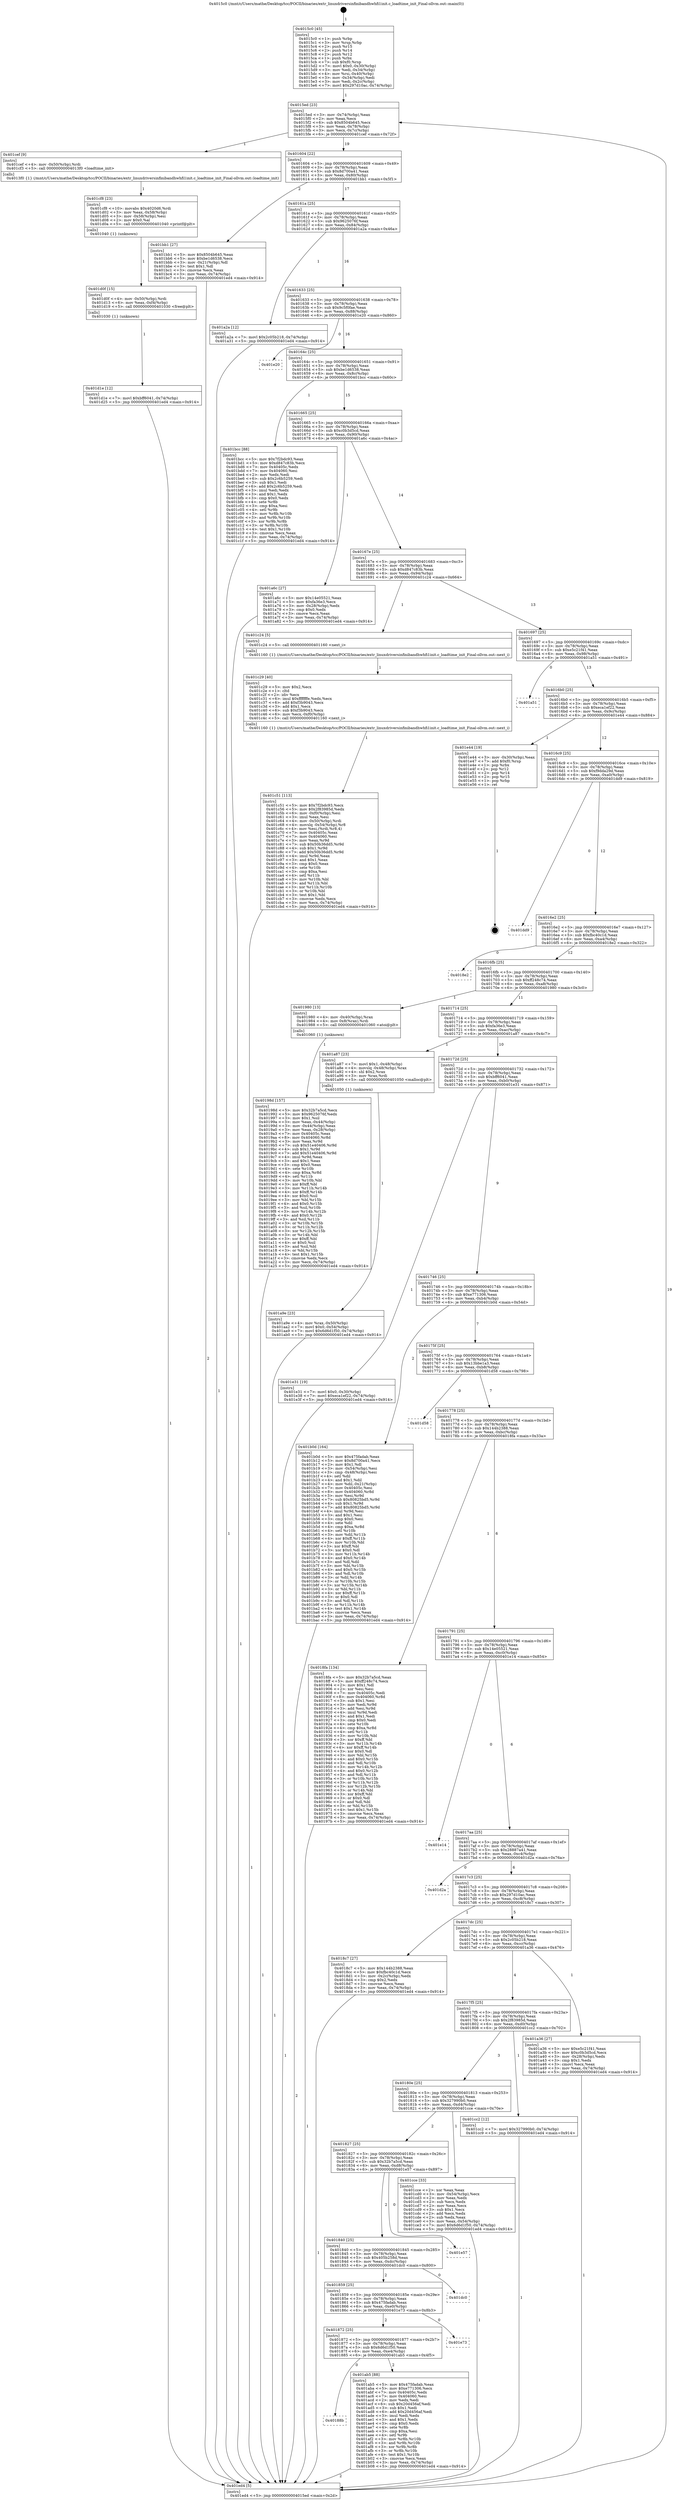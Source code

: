 digraph "0x4015c0" {
  label = "0x4015c0 (/mnt/c/Users/mathe/Desktop/tcc/POCII/binaries/extr_linuxdriversinfinibandhwhfi1init.c_loadtime_init_Final-ollvm.out::main(0))"
  labelloc = "t"
  node[shape=record]

  Entry [label="",width=0.3,height=0.3,shape=circle,fillcolor=black,style=filled]
  "0x4015ed" [label="{
     0x4015ed [23]\l
     | [instrs]\l
     &nbsp;&nbsp;0x4015ed \<+3\>: mov -0x74(%rbp),%eax\l
     &nbsp;&nbsp;0x4015f0 \<+2\>: mov %eax,%ecx\l
     &nbsp;&nbsp;0x4015f2 \<+6\>: sub $0x8504b645,%ecx\l
     &nbsp;&nbsp;0x4015f8 \<+3\>: mov %eax,-0x78(%rbp)\l
     &nbsp;&nbsp;0x4015fb \<+3\>: mov %ecx,-0x7c(%rbp)\l
     &nbsp;&nbsp;0x4015fe \<+6\>: je 0000000000401cef \<main+0x72f\>\l
  }"]
  "0x401cef" [label="{
     0x401cef [9]\l
     | [instrs]\l
     &nbsp;&nbsp;0x401cef \<+4\>: mov -0x50(%rbp),%rdi\l
     &nbsp;&nbsp;0x401cf3 \<+5\>: call 00000000004013f0 \<loadtime_init\>\l
     | [calls]\l
     &nbsp;&nbsp;0x4013f0 \{1\} (/mnt/c/Users/mathe/Desktop/tcc/POCII/binaries/extr_linuxdriversinfinibandhwhfi1init.c_loadtime_init_Final-ollvm.out::loadtime_init)\l
  }"]
  "0x401604" [label="{
     0x401604 [22]\l
     | [instrs]\l
     &nbsp;&nbsp;0x401604 \<+5\>: jmp 0000000000401609 \<main+0x49\>\l
     &nbsp;&nbsp;0x401609 \<+3\>: mov -0x78(%rbp),%eax\l
     &nbsp;&nbsp;0x40160c \<+5\>: sub $0x8d700a41,%eax\l
     &nbsp;&nbsp;0x401611 \<+3\>: mov %eax,-0x80(%rbp)\l
     &nbsp;&nbsp;0x401614 \<+6\>: je 0000000000401bb1 \<main+0x5f1\>\l
  }"]
  Exit [label="",width=0.3,height=0.3,shape=circle,fillcolor=black,style=filled,peripheries=2]
  "0x401bb1" [label="{
     0x401bb1 [27]\l
     | [instrs]\l
     &nbsp;&nbsp;0x401bb1 \<+5\>: mov $0x8504b645,%eax\l
     &nbsp;&nbsp;0x401bb6 \<+5\>: mov $0xbe1d6538,%ecx\l
     &nbsp;&nbsp;0x401bbb \<+3\>: mov -0x21(%rbp),%dl\l
     &nbsp;&nbsp;0x401bbe \<+3\>: test $0x1,%dl\l
     &nbsp;&nbsp;0x401bc1 \<+3\>: cmovne %ecx,%eax\l
     &nbsp;&nbsp;0x401bc4 \<+3\>: mov %eax,-0x74(%rbp)\l
     &nbsp;&nbsp;0x401bc7 \<+5\>: jmp 0000000000401ed4 \<main+0x914\>\l
  }"]
  "0x40161a" [label="{
     0x40161a [25]\l
     | [instrs]\l
     &nbsp;&nbsp;0x40161a \<+5\>: jmp 000000000040161f \<main+0x5f\>\l
     &nbsp;&nbsp;0x40161f \<+3\>: mov -0x78(%rbp),%eax\l
     &nbsp;&nbsp;0x401622 \<+5\>: sub $0x9625076f,%eax\l
     &nbsp;&nbsp;0x401627 \<+6\>: mov %eax,-0x84(%rbp)\l
     &nbsp;&nbsp;0x40162d \<+6\>: je 0000000000401a2a \<main+0x46a\>\l
  }"]
  "0x401d1e" [label="{
     0x401d1e [12]\l
     | [instrs]\l
     &nbsp;&nbsp;0x401d1e \<+7\>: movl $0xbff6041,-0x74(%rbp)\l
     &nbsp;&nbsp;0x401d25 \<+5\>: jmp 0000000000401ed4 \<main+0x914\>\l
  }"]
  "0x401a2a" [label="{
     0x401a2a [12]\l
     | [instrs]\l
     &nbsp;&nbsp;0x401a2a \<+7\>: movl $0x2c05b218,-0x74(%rbp)\l
     &nbsp;&nbsp;0x401a31 \<+5\>: jmp 0000000000401ed4 \<main+0x914\>\l
  }"]
  "0x401633" [label="{
     0x401633 [25]\l
     | [instrs]\l
     &nbsp;&nbsp;0x401633 \<+5\>: jmp 0000000000401638 \<main+0x78\>\l
     &nbsp;&nbsp;0x401638 \<+3\>: mov -0x78(%rbp),%eax\l
     &nbsp;&nbsp;0x40163b \<+5\>: sub $0x9c5f0fae,%eax\l
     &nbsp;&nbsp;0x401640 \<+6\>: mov %eax,-0x88(%rbp)\l
     &nbsp;&nbsp;0x401646 \<+6\>: je 0000000000401e20 \<main+0x860\>\l
  }"]
  "0x401d0f" [label="{
     0x401d0f [15]\l
     | [instrs]\l
     &nbsp;&nbsp;0x401d0f \<+4\>: mov -0x50(%rbp),%rdi\l
     &nbsp;&nbsp;0x401d13 \<+6\>: mov %eax,-0xf4(%rbp)\l
     &nbsp;&nbsp;0x401d19 \<+5\>: call 0000000000401030 \<free@plt\>\l
     | [calls]\l
     &nbsp;&nbsp;0x401030 \{1\} (unknown)\l
  }"]
  "0x401e20" [label="{
     0x401e20\l
  }", style=dashed]
  "0x40164c" [label="{
     0x40164c [25]\l
     | [instrs]\l
     &nbsp;&nbsp;0x40164c \<+5\>: jmp 0000000000401651 \<main+0x91\>\l
     &nbsp;&nbsp;0x401651 \<+3\>: mov -0x78(%rbp),%eax\l
     &nbsp;&nbsp;0x401654 \<+5\>: sub $0xbe1d6538,%eax\l
     &nbsp;&nbsp;0x401659 \<+6\>: mov %eax,-0x8c(%rbp)\l
     &nbsp;&nbsp;0x40165f \<+6\>: je 0000000000401bcc \<main+0x60c\>\l
  }"]
  "0x401cf8" [label="{
     0x401cf8 [23]\l
     | [instrs]\l
     &nbsp;&nbsp;0x401cf8 \<+10\>: movabs $0x4020d6,%rdi\l
     &nbsp;&nbsp;0x401d02 \<+3\>: mov %eax,-0x58(%rbp)\l
     &nbsp;&nbsp;0x401d05 \<+3\>: mov -0x58(%rbp),%esi\l
     &nbsp;&nbsp;0x401d08 \<+2\>: mov $0x0,%al\l
     &nbsp;&nbsp;0x401d0a \<+5\>: call 0000000000401040 \<printf@plt\>\l
     | [calls]\l
     &nbsp;&nbsp;0x401040 \{1\} (unknown)\l
  }"]
  "0x401bcc" [label="{
     0x401bcc [88]\l
     | [instrs]\l
     &nbsp;&nbsp;0x401bcc \<+5\>: mov $0x7f2bdc93,%eax\l
     &nbsp;&nbsp;0x401bd1 \<+5\>: mov $0xd847c83b,%ecx\l
     &nbsp;&nbsp;0x401bd6 \<+7\>: mov 0x40405c,%edx\l
     &nbsp;&nbsp;0x401bdd \<+7\>: mov 0x404060,%esi\l
     &nbsp;&nbsp;0x401be4 \<+2\>: mov %edx,%edi\l
     &nbsp;&nbsp;0x401be6 \<+6\>: sub $0x2c6b5259,%edi\l
     &nbsp;&nbsp;0x401bec \<+3\>: sub $0x1,%edi\l
     &nbsp;&nbsp;0x401bef \<+6\>: add $0x2c6b5259,%edi\l
     &nbsp;&nbsp;0x401bf5 \<+3\>: imul %edi,%edx\l
     &nbsp;&nbsp;0x401bf8 \<+3\>: and $0x1,%edx\l
     &nbsp;&nbsp;0x401bfb \<+3\>: cmp $0x0,%edx\l
     &nbsp;&nbsp;0x401bfe \<+4\>: sete %r8b\l
     &nbsp;&nbsp;0x401c02 \<+3\>: cmp $0xa,%esi\l
     &nbsp;&nbsp;0x401c05 \<+4\>: setl %r9b\l
     &nbsp;&nbsp;0x401c09 \<+3\>: mov %r8b,%r10b\l
     &nbsp;&nbsp;0x401c0c \<+3\>: and %r9b,%r10b\l
     &nbsp;&nbsp;0x401c0f \<+3\>: xor %r9b,%r8b\l
     &nbsp;&nbsp;0x401c12 \<+3\>: or %r8b,%r10b\l
     &nbsp;&nbsp;0x401c15 \<+4\>: test $0x1,%r10b\l
     &nbsp;&nbsp;0x401c19 \<+3\>: cmovne %ecx,%eax\l
     &nbsp;&nbsp;0x401c1c \<+3\>: mov %eax,-0x74(%rbp)\l
     &nbsp;&nbsp;0x401c1f \<+5\>: jmp 0000000000401ed4 \<main+0x914\>\l
  }"]
  "0x401665" [label="{
     0x401665 [25]\l
     | [instrs]\l
     &nbsp;&nbsp;0x401665 \<+5\>: jmp 000000000040166a \<main+0xaa\>\l
     &nbsp;&nbsp;0x40166a \<+3\>: mov -0x78(%rbp),%eax\l
     &nbsp;&nbsp;0x40166d \<+5\>: sub $0xc0b3d5cd,%eax\l
     &nbsp;&nbsp;0x401672 \<+6\>: mov %eax,-0x90(%rbp)\l
     &nbsp;&nbsp;0x401678 \<+6\>: je 0000000000401a6c \<main+0x4ac\>\l
  }"]
  "0x401c51" [label="{
     0x401c51 [113]\l
     | [instrs]\l
     &nbsp;&nbsp;0x401c51 \<+5\>: mov $0x7f2bdc93,%ecx\l
     &nbsp;&nbsp;0x401c56 \<+5\>: mov $0x2f83985d,%edx\l
     &nbsp;&nbsp;0x401c5b \<+6\>: mov -0xf0(%rbp),%esi\l
     &nbsp;&nbsp;0x401c61 \<+3\>: imul %eax,%esi\l
     &nbsp;&nbsp;0x401c64 \<+4\>: mov -0x50(%rbp),%rdi\l
     &nbsp;&nbsp;0x401c68 \<+4\>: movslq -0x54(%rbp),%r8\l
     &nbsp;&nbsp;0x401c6c \<+4\>: mov %esi,(%rdi,%r8,4)\l
     &nbsp;&nbsp;0x401c70 \<+7\>: mov 0x40405c,%eax\l
     &nbsp;&nbsp;0x401c77 \<+7\>: mov 0x404060,%esi\l
     &nbsp;&nbsp;0x401c7e \<+3\>: mov %eax,%r9d\l
     &nbsp;&nbsp;0x401c81 \<+7\>: sub $0x50b36dd5,%r9d\l
     &nbsp;&nbsp;0x401c88 \<+4\>: sub $0x1,%r9d\l
     &nbsp;&nbsp;0x401c8c \<+7\>: add $0x50b36dd5,%r9d\l
     &nbsp;&nbsp;0x401c93 \<+4\>: imul %r9d,%eax\l
     &nbsp;&nbsp;0x401c97 \<+3\>: and $0x1,%eax\l
     &nbsp;&nbsp;0x401c9a \<+3\>: cmp $0x0,%eax\l
     &nbsp;&nbsp;0x401c9d \<+4\>: sete %r10b\l
     &nbsp;&nbsp;0x401ca1 \<+3\>: cmp $0xa,%esi\l
     &nbsp;&nbsp;0x401ca4 \<+4\>: setl %r11b\l
     &nbsp;&nbsp;0x401ca8 \<+3\>: mov %r10b,%bl\l
     &nbsp;&nbsp;0x401cab \<+3\>: and %r11b,%bl\l
     &nbsp;&nbsp;0x401cae \<+3\>: xor %r11b,%r10b\l
     &nbsp;&nbsp;0x401cb1 \<+3\>: or %r10b,%bl\l
     &nbsp;&nbsp;0x401cb4 \<+3\>: test $0x1,%bl\l
     &nbsp;&nbsp;0x401cb7 \<+3\>: cmovne %edx,%ecx\l
     &nbsp;&nbsp;0x401cba \<+3\>: mov %ecx,-0x74(%rbp)\l
     &nbsp;&nbsp;0x401cbd \<+5\>: jmp 0000000000401ed4 \<main+0x914\>\l
  }"]
  "0x401a6c" [label="{
     0x401a6c [27]\l
     | [instrs]\l
     &nbsp;&nbsp;0x401a6c \<+5\>: mov $0x14e05521,%eax\l
     &nbsp;&nbsp;0x401a71 \<+5\>: mov $0xfa36e3,%ecx\l
     &nbsp;&nbsp;0x401a76 \<+3\>: mov -0x28(%rbp),%edx\l
     &nbsp;&nbsp;0x401a79 \<+3\>: cmp $0x0,%edx\l
     &nbsp;&nbsp;0x401a7c \<+3\>: cmove %ecx,%eax\l
     &nbsp;&nbsp;0x401a7f \<+3\>: mov %eax,-0x74(%rbp)\l
     &nbsp;&nbsp;0x401a82 \<+5\>: jmp 0000000000401ed4 \<main+0x914\>\l
  }"]
  "0x40167e" [label="{
     0x40167e [25]\l
     | [instrs]\l
     &nbsp;&nbsp;0x40167e \<+5\>: jmp 0000000000401683 \<main+0xc3\>\l
     &nbsp;&nbsp;0x401683 \<+3\>: mov -0x78(%rbp),%eax\l
     &nbsp;&nbsp;0x401686 \<+5\>: sub $0xd847c83b,%eax\l
     &nbsp;&nbsp;0x40168b \<+6\>: mov %eax,-0x94(%rbp)\l
     &nbsp;&nbsp;0x401691 \<+6\>: je 0000000000401c24 \<main+0x664\>\l
  }"]
  "0x401c29" [label="{
     0x401c29 [40]\l
     | [instrs]\l
     &nbsp;&nbsp;0x401c29 \<+5\>: mov $0x2,%ecx\l
     &nbsp;&nbsp;0x401c2e \<+1\>: cltd\l
     &nbsp;&nbsp;0x401c2f \<+2\>: idiv %ecx\l
     &nbsp;&nbsp;0x401c31 \<+6\>: imul $0xfffffffe,%edx,%ecx\l
     &nbsp;&nbsp;0x401c37 \<+6\>: add $0xf3b9043,%ecx\l
     &nbsp;&nbsp;0x401c3d \<+3\>: add $0x1,%ecx\l
     &nbsp;&nbsp;0x401c40 \<+6\>: sub $0xf3b9043,%ecx\l
     &nbsp;&nbsp;0x401c46 \<+6\>: mov %ecx,-0xf0(%rbp)\l
     &nbsp;&nbsp;0x401c4c \<+5\>: call 0000000000401160 \<next_i\>\l
     | [calls]\l
     &nbsp;&nbsp;0x401160 \{1\} (/mnt/c/Users/mathe/Desktop/tcc/POCII/binaries/extr_linuxdriversinfinibandhwhfi1init.c_loadtime_init_Final-ollvm.out::next_i)\l
  }"]
  "0x401c24" [label="{
     0x401c24 [5]\l
     | [instrs]\l
     &nbsp;&nbsp;0x401c24 \<+5\>: call 0000000000401160 \<next_i\>\l
     | [calls]\l
     &nbsp;&nbsp;0x401160 \{1\} (/mnt/c/Users/mathe/Desktop/tcc/POCII/binaries/extr_linuxdriversinfinibandhwhfi1init.c_loadtime_init_Final-ollvm.out::next_i)\l
  }"]
  "0x401697" [label="{
     0x401697 [25]\l
     | [instrs]\l
     &nbsp;&nbsp;0x401697 \<+5\>: jmp 000000000040169c \<main+0xdc\>\l
     &nbsp;&nbsp;0x40169c \<+3\>: mov -0x78(%rbp),%eax\l
     &nbsp;&nbsp;0x40169f \<+5\>: sub $0xe5c21f41,%eax\l
     &nbsp;&nbsp;0x4016a4 \<+6\>: mov %eax,-0x98(%rbp)\l
     &nbsp;&nbsp;0x4016aa \<+6\>: je 0000000000401a51 \<main+0x491\>\l
  }"]
  "0x40188b" [label="{
     0x40188b\l
  }", style=dashed]
  "0x401a51" [label="{
     0x401a51\l
  }", style=dashed]
  "0x4016b0" [label="{
     0x4016b0 [25]\l
     | [instrs]\l
     &nbsp;&nbsp;0x4016b0 \<+5\>: jmp 00000000004016b5 \<main+0xf5\>\l
     &nbsp;&nbsp;0x4016b5 \<+3\>: mov -0x78(%rbp),%eax\l
     &nbsp;&nbsp;0x4016b8 \<+5\>: sub $0xeca1ef22,%eax\l
     &nbsp;&nbsp;0x4016bd \<+6\>: mov %eax,-0x9c(%rbp)\l
     &nbsp;&nbsp;0x4016c3 \<+6\>: je 0000000000401e44 \<main+0x884\>\l
  }"]
  "0x401ab5" [label="{
     0x401ab5 [88]\l
     | [instrs]\l
     &nbsp;&nbsp;0x401ab5 \<+5\>: mov $0x475fadab,%eax\l
     &nbsp;&nbsp;0x401aba \<+5\>: mov $0xe771306,%ecx\l
     &nbsp;&nbsp;0x401abf \<+7\>: mov 0x40405c,%edx\l
     &nbsp;&nbsp;0x401ac6 \<+7\>: mov 0x404060,%esi\l
     &nbsp;&nbsp;0x401acd \<+2\>: mov %edx,%edi\l
     &nbsp;&nbsp;0x401acf \<+6\>: sub $0x20d456af,%edi\l
     &nbsp;&nbsp;0x401ad5 \<+3\>: sub $0x1,%edi\l
     &nbsp;&nbsp;0x401ad8 \<+6\>: add $0x20d456af,%edi\l
     &nbsp;&nbsp;0x401ade \<+3\>: imul %edi,%edx\l
     &nbsp;&nbsp;0x401ae1 \<+3\>: and $0x1,%edx\l
     &nbsp;&nbsp;0x401ae4 \<+3\>: cmp $0x0,%edx\l
     &nbsp;&nbsp;0x401ae7 \<+4\>: sete %r8b\l
     &nbsp;&nbsp;0x401aeb \<+3\>: cmp $0xa,%esi\l
     &nbsp;&nbsp;0x401aee \<+4\>: setl %r9b\l
     &nbsp;&nbsp;0x401af2 \<+3\>: mov %r8b,%r10b\l
     &nbsp;&nbsp;0x401af5 \<+3\>: and %r9b,%r10b\l
     &nbsp;&nbsp;0x401af8 \<+3\>: xor %r9b,%r8b\l
     &nbsp;&nbsp;0x401afb \<+3\>: or %r8b,%r10b\l
     &nbsp;&nbsp;0x401afe \<+4\>: test $0x1,%r10b\l
     &nbsp;&nbsp;0x401b02 \<+3\>: cmovne %ecx,%eax\l
     &nbsp;&nbsp;0x401b05 \<+3\>: mov %eax,-0x74(%rbp)\l
     &nbsp;&nbsp;0x401b08 \<+5\>: jmp 0000000000401ed4 \<main+0x914\>\l
  }"]
  "0x401e44" [label="{
     0x401e44 [19]\l
     | [instrs]\l
     &nbsp;&nbsp;0x401e44 \<+3\>: mov -0x30(%rbp),%eax\l
     &nbsp;&nbsp;0x401e47 \<+7\>: add $0xf0,%rsp\l
     &nbsp;&nbsp;0x401e4e \<+1\>: pop %rbx\l
     &nbsp;&nbsp;0x401e4f \<+2\>: pop %r12\l
     &nbsp;&nbsp;0x401e51 \<+2\>: pop %r14\l
     &nbsp;&nbsp;0x401e53 \<+2\>: pop %r15\l
     &nbsp;&nbsp;0x401e55 \<+1\>: pop %rbp\l
     &nbsp;&nbsp;0x401e56 \<+1\>: ret\l
  }"]
  "0x4016c9" [label="{
     0x4016c9 [25]\l
     | [instrs]\l
     &nbsp;&nbsp;0x4016c9 \<+5\>: jmp 00000000004016ce \<main+0x10e\>\l
     &nbsp;&nbsp;0x4016ce \<+3\>: mov -0x78(%rbp),%eax\l
     &nbsp;&nbsp;0x4016d1 \<+5\>: sub $0xf9dda29d,%eax\l
     &nbsp;&nbsp;0x4016d6 \<+6\>: mov %eax,-0xa0(%rbp)\l
     &nbsp;&nbsp;0x4016dc \<+6\>: je 0000000000401dd9 \<main+0x819\>\l
  }"]
  "0x401872" [label="{
     0x401872 [25]\l
     | [instrs]\l
     &nbsp;&nbsp;0x401872 \<+5\>: jmp 0000000000401877 \<main+0x2b7\>\l
     &nbsp;&nbsp;0x401877 \<+3\>: mov -0x78(%rbp),%eax\l
     &nbsp;&nbsp;0x40187a \<+5\>: sub $0x6d6d1f50,%eax\l
     &nbsp;&nbsp;0x40187f \<+6\>: mov %eax,-0xe4(%rbp)\l
     &nbsp;&nbsp;0x401885 \<+6\>: je 0000000000401ab5 \<main+0x4f5\>\l
  }"]
  "0x401dd9" [label="{
     0x401dd9\l
  }", style=dashed]
  "0x4016e2" [label="{
     0x4016e2 [25]\l
     | [instrs]\l
     &nbsp;&nbsp;0x4016e2 \<+5\>: jmp 00000000004016e7 \<main+0x127\>\l
     &nbsp;&nbsp;0x4016e7 \<+3\>: mov -0x78(%rbp),%eax\l
     &nbsp;&nbsp;0x4016ea \<+5\>: sub $0xfbc40c1d,%eax\l
     &nbsp;&nbsp;0x4016ef \<+6\>: mov %eax,-0xa4(%rbp)\l
     &nbsp;&nbsp;0x4016f5 \<+6\>: je 00000000004018e2 \<main+0x322\>\l
  }"]
  "0x401e73" [label="{
     0x401e73\l
  }", style=dashed]
  "0x4018e2" [label="{
     0x4018e2\l
  }", style=dashed]
  "0x4016fb" [label="{
     0x4016fb [25]\l
     | [instrs]\l
     &nbsp;&nbsp;0x4016fb \<+5\>: jmp 0000000000401700 \<main+0x140\>\l
     &nbsp;&nbsp;0x401700 \<+3\>: mov -0x78(%rbp),%eax\l
     &nbsp;&nbsp;0x401703 \<+5\>: sub $0xff248c74,%eax\l
     &nbsp;&nbsp;0x401708 \<+6\>: mov %eax,-0xa8(%rbp)\l
     &nbsp;&nbsp;0x40170e \<+6\>: je 0000000000401980 \<main+0x3c0\>\l
  }"]
  "0x401859" [label="{
     0x401859 [25]\l
     | [instrs]\l
     &nbsp;&nbsp;0x401859 \<+5\>: jmp 000000000040185e \<main+0x29e\>\l
     &nbsp;&nbsp;0x40185e \<+3\>: mov -0x78(%rbp),%eax\l
     &nbsp;&nbsp;0x401861 \<+5\>: sub $0x475fadab,%eax\l
     &nbsp;&nbsp;0x401866 \<+6\>: mov %eax,-0xe0(%rbp)\l
     &nbsp;&nbsp;0x40186c \<+6\>: je 0000000000401e73 \<main+0x8b3\>\l
  }"]
  "0x401980" [label="{
     0x401980 [13]\l
     | [instrs]\l
     &nbsp;&nbsp;0x401980 \<+4\>: mov -0x40(%rbp),%rax\l
     &nbsp;&nbsp;0x401984 \<+4\>: mov 0x8(%rax),%rdi\l
     &nbsp;&nbsp;0x401988 \<+5\>: call 0000000000401060 \<atoi@plt\>\l
     | [calls]\l
     &nbsp;&nbsp;0x401060 \{1\} (unknown)\l
  }"]
  "0x401714" [label="{
     0x401714 [25]\l
     | [instrs]\l
     &nbsp;&nbsp;0x401714 \<+5\>: jmp 0000000000401719 \<main+0x159\>\l
     &nbsp;&nbsp;0x401719 \<+3\>: mov -0x78(%rbp),%eax\l
     &nbsp;&nbsp;0x40171c \<+5\>: sub $0xfa36e3,%eax\l
     &nbsp;&nbsp;0x401721 \<+6\>: mov %eax,-0xac(%rbp)\l
     &nbsp;&nbsp;0x401727 \<+6\>: je 0000000000401a87 \<main+0x4c7\>\l
  }"]
  "0x401dc0" [label="{
     0x401dc0\l
  }", style=dashed]
  "0x401a87" [label="{
     0x401a87 [23]\l
     | [instrs]\l
     &nbsp;&nbsp;0x401a87 \<+7\>: movl $0x1,-0x48(%rbp)\l
     &nbsp;&nbsp;0x401a8e \<+4\>: movslq -0x48(%rbp),%rax\l
     &nbsp;&nbsp;0x401a92 \<+4\>: shl $0x2,%rax\l
     &nbsp;&nbsp;0x401a96 \<+3\>: mov %rax,%rdi\l
     &nbsp;&nbsp;0x401a99 \<+5\>: call 0000000000401050 \<malloc@plt\>\l
     | [calls]\l
     &nbsp;&nbsp;0x401050 \{1\} (unknown)\l
  }"]
  "0x40172d" [label="{
     0x40172d [25]\l
     | [instrs]\l
     &nbsp;&nbsp;0x40172d \<+5\>: jmp 0000000000401732 \<main+0x172\>\l
     &nbsp;&nbsp;0x401732 \<+3\>: mov -0x78(%rbp),%eax\l
     &nbsp;&nbsp;0x401735 \<+5\>: sub $0xbff6041,%eax\l
     &nbsp;&nbsp;0x40173a \<+6\>: mov %eax,-0xb0(%rbp)\l
     &nbsp;&nbsp;0x401740 \<+6\>: je 0000000000401e31 \<main+0x871\>\l
  }"]
  "0x401840" [label="{
     0x401840 [25]\l
     | [instrs]\l
     &nbsp;&nbsp;0x401840 \<+5\>: jmp 0000000000401845 \<main+0x285\>\l
     &nbsp;&nbsp;0x401845 \<+3\>: mov -0x78(%rbp),%eax\l
     &nbsp;&nbsp;0x401848 \<+5\>: sub $0x405b258d,%eax\l
     &nbsp;&nbsp;0x40184d \<+6\>: mov %eax,-0xdc(%rbp)\l
     &nbsp;&nbsp;0x401853 \<+6\>: je 0000000000401dc0 \<main+0x800\>\l
  }"]
  "0x401e31" [label="{
     0x401e31 [19]\l
     | [instrs]\l
     &nbsp;&nbsp;0x401e31 \<+7\>: movl $0x0,-0x30(%rbp)\l
     &nbsp;&nbsp;0x401e38 \<+7\>: movl $0xeca1ef22,-0x74(%rbp)\l
     &nbsp;&nbsp;0x401e3f \<+5\>: jmp 0000000000401ed4 \<main+0x914\>\l
  }"]
  "0x401746" [label="{
     0x401746 [25]\l
     | [instrs]\l
     &nbsp;&nbsp;0x401746 \<+5\>: jmp 000000000040174b \<main+0x18b\>\l
     &nbsp;&nbsp;0x40174b \<+3\>: mov -0x78(%rbp),%eax\l
     &nbsp;&nbsp;0x40174e \<+5\>: sub $0xe771306,%eax\l
     &nbsp;&nbsp;0x401753 \<+6\>: mov %eax,-0xb4(%rbp)\l
     &nbsp;&nbsp;0x401759 \<+6\>: je 0000000000401b0d \<main+0x54d\>\l
  }"]
  "0x401e57" [label="{
     0x401e57\l
  }", style=dashed]
  "0x401b0d" [label="{
     0x401b0d [164]\l
     | [instrs]\l
     &nbsp;&nbsp;0x401b0d \<+5\>: mov $0x475fadab,%eax\l
     &nbsp;&nbsp;0x401b12 \<+5\>: mov $0x8d700a41,%ecx\l
     &nbsp;&nbsp;0x401b17 \<+2\>: mov $0x1,%dl\l
     &nbsp;&nbsp;0x401b19 \<+3\>: mov -0x54(%rbp),%esi\l
     &nbsp;&nbsp;0x401b1c \<+3\>: cmp -0x48(%rbp),%esi\l
     &nbsp;&nbsp;0x401b1f \<+4\>: setl %dil\l
     &nbsp;&nbsp;0x401b23 \<+4\>: and $0x1,%dil\l
     &nbsp;&nbsp;0x401b27 \<+4\>: mov %dil,-0x21(%rbp)\l
     &nbsp;&nbsp;0x401b2b \<+7\>: mov 0x40405c,%esi\l
     &nbsp;&nbsp;0x401b32 \<+8\>: mov 0x404060,%r8d\l
     &nbsp;&nbsp;0x401b3a \<+3\>: mov %esi,%r9d\l
     &nbsp;&nbsp;0x401b3d \<+7\>: sub $0x80825bd5,%r9d\l
     &nbsp;&nbsp;0x401b44 \<+4\>: sub $0x1,%r9d\l
     &nbsp;&nbsp;0x401b48 \<+7\>: add $0x80825bd5,%r9d\l
     &nbsp;&nbsp;0x401b4f \<+4\>: imul %r9d,%esi\l
     &nbsp;&nbsp;0x401b53 \<+3\>: and $0x1,%esi\l
     &nbsp;&nbsp;0x401b56 \<+3\>: cmp $0x0,%esi\l
     &nbsp;&nbsp;0x401b59 \<+4\>: sete %dil\l
     &nbsp;&nbsp;0x401b5d \<+4\>: cmp $0xa,%r8d\l
     &nbsp;&nbsp;0x401b61 \<+4\>: setl %r10b\l
     &nbsp;&nbsp;0x401b65 \<+3\>: mov %dil,%r11b\l
     &nbsp;&nbsp;0x401b68 \<+4\>: xor $0xff,%r11b\l
     &nbsp;&nbsp;0x401b6c \<+3\>: mov %r10b,%bl\l
     &nbsp;&nbsp;0x401b6f \<+3\>: xor $0xff,%bl\l
     &nbsp;&nbsp;0x401b72 \<+3\>: xor $0x0,%dl\l
     &nbsp;&nbsp;0x401b75 \<+3\>: mov %r11b,%r14b\l
     &nbsp;&nbsp;0x401b78 \<+4\>: and $0x0,%r14b\l
     &nbsp;&nbsp;0x401b7c \<+3\>: and %dl,%dil\l
     &nbsp;&nbsp;0x401b7f \<+3\>: mov %bl,%r15b\l
     &nbsp;&nbsp;0x401b82 \<+4\>: and $0x0,%r15b\l
     &nbsp;&nbsp;0x401b86 \<+3\>: and %dl,%r10b\l
     &nbsp;&nbsp;0x401b89 \<+3\>: or %dil,%r14b\l
     &nbsp;&nbsp;0x401b8c \<+3\>: or %r10b,%r15b\l
     &nbsp;&nbsp;0x401b8f \<+3\>: xor %r15b,%r14b\l
     &nbsp;&nbsp;0x401b92 \<+3\>: or %bl,%r11b\l
     &nbsp;&nbsp;0x401b95 \<+4\>: xor $0xff,%r11b\l
     &nbsp;&nbsp;0x401b99 \<+3\>: or $0x0,%dl\l
     &nbsp;&nbsp;0x401b9c \<+3\>: and %dl,%r11b\l
     &nbsp;&nbsp;0x401b9f \<+3\>: or %r11b,%r14b\l
     &nbsp;&nbsp;0x401ba2 \<+4\>: test $0x1,%r14b\l
     &nbsp;&nbsp;0x401ba6 \<+3\>: cmovne %ecx,%eax\l
     &nbsp;&nbsp;0x401ba9 \<+3\>: mov %eax,-0x74(%rbp)\l
     &nbsp;&nbsp;0x401bac \<+5\>: jmp 0000000000401ed4 \<main+0x914\>\l
  }"]
  "0x40175f" [label="{
     0x40175f [25]\l
     | [instrs]\l
     &nbsp;&nbsp;0x40175f \<+5\>: jmp 0000000000401764 \<main+0x1a4\>\l
     &nbsp;&nbsp;0x401764 \<+3\>: mov -0x78(%rbp),%eax\l
     &nbsp;&nbsp;0x401767 \<+5\>: sub $0x13bbe1a3,%eax\l
     &nbsp;&nbsp;0x40176c \<+6\>: mov %eax,-0xb8(%rbp)\l
     &nbsp;&nbsp;0x401772 \<+6\>: je 0000000000401d58 \<main+0x798\>\l
  }"]
  "0x401827" [label="{
     0x401827 [25]\l
     | [instrs]\l
     &nbsp;&nbsp;0x401827 \<+5\>: jmp 000000000040182c \<main+0x26c\>\l
     &nbsp;&nbsp;0x40182c \<+3\>: mov -0x78(%rbp),%eax\l
     &nbsp;&nbsp;0x40182f \<+5\>: sub $0x32b7a5cd,%eax\l
     &nbsp;&nbsp;0x401834 \<+6\>: mov %eax,-0xd8(%rbp)\l
     &nbsp;&nbsp;0x40183a \<+6\>: je 0000000000401e57 \<main+0x897\>\l
  }"]
  "0x401d58" [label="{
     0x401d58\l
  }", style=dashed]
  "0x401778" [label="{
     0x401778 [25]\l
     | [instrs]\l
     &nbsp;&nbsp;0x401778 \<+5\>: jmp 000000000040177d \<main+0x1bd\>\l
     &nbsp;&nbsp;0x40177d \<+3\>: mov -0x78(%rbp),%eax\l
     &nbsp;&nbsp;0x401780 \<+5\>: sub $0x144b2388,%eax\l
     &nbsp;&nbsp;0x401785 \<+6\>: mov %eax,-0xbc(%rbp)\l
     &nbsp;&nbsp;0x40178b \<+6\>: je 00000000004018fa \<main+0x33a\>\l
  }"]
  "0x401cce" [label="{
     0x401cce [33]\l
     | [instrs]\l
     &nbsp;&nbsp;0x401cce \<+2\>: xor %eax,%eax\l
     &nbsp;&nbsp;0x401cd0 \<+3\>: mov -0x54(%rbp),%ecx\l
     &nbsp;&nbsp;0x401cd3 \<+2\>: mov %eax,%edx\l
     &nbsp;&nbsp;0x401cd5 \<+2\>: sub %ecx,%edx\l
     &nbsp;&nbsp;0x401cd7 \<+2\>: mov %eax,%ecx\l
     &nbsp;&nbsp;0x401cd9 \<+3\>: sub $0x1,%ecx\l
     &nbsp;&nbsp;0x401cdc \<+2\>: add %ecx,%edx\l
     &nbsp;&nbsp;0x401cde \<+2\>: sub %edx,%eax\l
     &nbsp;&nbsp;0x401ce0 \<+3\>: mov %eax,-0x54(%rbp)\l
     &nbsp;&nbsp;0x401ce3 \<+7\>: movl $0x6d6d1f50,-0x74(%rbp)\l
     &nbsp;&nbsp;0x401cea \<+5\>: jmp 0000000000401ed4 \<main+0x914\>\l
  }"]
  "0x4018fa" [label="{
     0x4018fa [134]\l
     | [instrs]\l
     &nbsp;&nbsp;0x4018fa \<+5\>: mov $0x32b7a5cd,%eax\l
     &nbsp;&nbsp;0x4018ff \<+5\>: mov $0xff248c74,%ecx\l
     &nbsp;&nbsp;0x401904 \<+2\>: mov $0x1,%dl\l
     &nbsp;&nbsp;0x401906 \<+2\>: xor %esi,%esi\l
     &nbsp;&nbsp;0x401908 \<+7\>: mov 0x40405c,%edi\l
     &nbsp;&nbsp;0x40190f \<+8\>: mov 0x404060,%r8d\l
     &nbsp;&nbsp;0x401917 \<+3\>: sub $0x1,%esi\l
     &nbsp;&nbsp;0x40191a \<+3\>: mov %edi,%r9d\l
     &nbsp;&nbsp;0x40191d \<+3\>: add %esi,%r9d\l
     &nbsp;&nbsp;0x401920 \<+4\>: imul %r9d,%edi\l
     &nbsp;&nbsp;0x401924 \<+3\>: and $0x1,%edi\l
     &nbsp;&nbsp;0x401927 \<+3\>: cmp $0x0,%edi\l
     &nbsp;&nbsp;0x40192a \<+4\>: sete %r10b\l
     &nbsp;&nbsp;0x40192e \<+4\>: cmp $0xa,%r8d\l
     &nbsp;&nbsp;0x401932 \<+4\>: setl %r11b\l
     &nbsp;&nbsp;0x401936 \<+3\>: mov %r10b,%bl\l
     &nbsp;&nbsp;0x401939 \<+3\>: xor $0xff,%bl\l
     &nbsp;&nbsp;0x40193c \<+3\>: mov %r11b,%r14b\l
     &nbsp;&nbsp;0x40193f \<+4\>: xor $0xff,%r14b\l
     &nbsp;&nbsp;0x401943 \<+3\>: xor $0x0,%dl\l
     &nbsp;&nbsp;0x401946 \<+3\>: mov %bl,%r15b\l
     &nbsp;&nbsp;0x401949 \<+4\>: and $0x0,%r15b\l
     &nbsp;&nbsp;0x40194d \<+3\>: and %dl,%r10b\l
     &nbsp;&nbsp;0x401950 \<+3\>: mov %r14b,%r12b\l
     &nbsp;&nbsp;0x401953 \<+4\>: and $0x0,%r12b\l
     &nbsp;&nbsp;0x401957 \<+3\>: and %dl,%r11b\l
     &nbsp;&nbsp;0x40195a \<+3\>: or %r10b,%r15b\l
     &nbsp;&nbsp;0x40195d \<+3\>: or %r11b,%r12b\l
     &nbsp;&nbsp;0x401960 \<+3\>: xor %r12b,%r15b\l
     &nbsp;&nbsp;0x401963 \<+3\>: or %r14b,%bl\l
     &nbsp;&nbsp;0x401966 \<+3\>: xor $0xff,%bl\l
     &nbsp;&nbsp;0x401969 \<+3\>: or $0x0,%dl\l
     &nbsp;&nbsp;0x40196c \<+2\>: and %dl,%bl\l
     &nbsp;&nbsp;0x40196e \<+3\>: or %bl,%r15b\l
     &nbsp;&nbsp;0x401971 \<+4\>: test $0x1,%r15b\l
     &nbsp;&nbsp;0x401975 \<+3\>: cmovne %ecx,%eax\l
     &nbsp;&nbsp;0x401978 \<+3\>: mov %eax,-0x74(%rbp)\l
     &nbsp;&nbsp;0x40197b \<+5\>: jmp 0000000000401ed4 \<main+0x914\>\l
  }"]
  "0x401791" [label="{
     0x401791 [25]\l
     | [instrs]\l
     &nbsp;&nbsp;0x401791 \<+5\>: jmp 0000000000401796 \<main+0x1d6\>\l
     &nbsp;&nbsp;0x401796 \<+3\>: mov -0x78(%rbp),%eax\l
     &nbsp;&nbsp;0x401799 \<+5\>: sub $0x14e05521,%eax\l
     &nbsp;&nbsp;0x40179e \<+6\>: mov %eax,-0xc0(%rbp)\l
     &nbsp;&nbsp;0x4017a4 \<+6\>: je 0000000000401e14 \<main+0x854\>\l
  }"]
  "0x40180e" [label="{
     0x40180e [25]\l
     | [instrs]\l
     &nbsp;&nbsp;0x40180e \<+5\>: jmp 0000000000401813 \<main+0x253\>\l
     &nbsp;&nbsp;0x401813 \<+3\>: mov -0x78(%rbp),%eax\l
     &nbsp;&nbsp;0x401816 \<+5\>: sub $0x327990b0,%eax\l
     &nbsp;&nbsp;0x40181b \<+6\>: mov %eax,-0xd4(%rbp)\l
     &nbsp;&nbsp;0x401821 \<+6\>: je 0000000000401cce \<main+0x70e\>\l
  }"]
  "0x401e14" [label="{
     0x401e14\l
  }", style=dashed]
  "0x4017aa" [label="{
     0x4017aa [25]\l
     | [instrs]\l
     &nbsp;&nbsp;0x4017aa \<+5\>: jmp 00000000004017af \<main+0x1ef\>\l
     &nbsp;&nbsp;0x4017af \<+3\>: mov -0x78(%rbp),%eax\l
     &nbsp;&nbsp;0x4017b2 \<+5\>: sub $0x28887a41,%eax\l
     &nbsp;&nbsp;0x4017b7 \<+6\>: mov %eax,-0xc4(%rbp)\l
     &nbsp;&nbsp;0x4017bd \<+6\>: je 0000000000401d2a \<main+0x76a\>\l
  }"]
  "0x401cc2" [label="{
     0x401cc2 [12]\l
     | [instrs]\l
     &nbsp;&nbsp;0x401cc2 \<+7\>: movl $0x327990b0,-0x74(%rbp)\l
     &nbsp;&nbsp;0x401cc9 \<+5\>: jmp 0000000000401ed4 \<main+0x914\>\l
  }"]
  "0x401d2a" [label="{
     0x401d2a\l
  }", style=dashed]
  "0x4017c3" [label="{
     0x4017c3 [25]\l
     | [instrs]\l
     &nbsp;&nbsp;0x4017c3 \<+5\>: jmp 00000000004017c8 \<main+0x208\>\l
     &nbsp;&nbsp;0x4017c8 \<+3\>: mov -0x78(%rbp),%eax\l
     &nbsp;&nbsp;0x4017cb \<+5\>: sub $0x297d10ac,%eax\l
     &nbsp;&nbsp;0x4017d0 \<+6\>: mov %eax,-0xc8(%rbp)\l
     &nbsp;&nbsp;0x4017d6 \<+6\>: je 00000000004018c7 \<main+0x307\>\l
  }"]
  "0x401a9e" [label="{
     0x401a9e [23]\l
     | [instrs]\l
     &nbsp;&nbsp;0x401a9e \<+4\>: mov %rax,-0x50(%rbp)\l
     &nbsp;&nbsp;0x401aa2 \<+7\>: movl $0x0,-0x54(%rbp)\l
     &nbsp;&nbsp;0x401aa9 \<+7\>: movl $0x6d6d1f50,-0x74(%rbp)\l
     &nbsp;&nbsp;0x401ab0 \<+5\>: jmp 0000000000401ed4 \<main+0x914\>\l
  }"]
  "0x4018c7" [label="{
     0x4018c7 [27]\l
     | [instrs]\l
     &nbsp;&nbsp;0x4018c7 \<+5\>: mov $0x144b2388,%eax\l
     &nbsp;&nbsp;0x4018cc \<+5\>: mov $0xfbc40c1d,%ecx\l
     &nbsp;&nbsp;0x4018d1 \<+3\>: mov -0x2c(%rbp),%edx\l
     &nbsp;&nbsp;0x4018d4 \<+3\>: cmp $0x2,%edx\l
     &nbsp;&nbsp;0x4018d7 \<+3\>: cmovne %ecx,%eax\l
     &nbsp;&nbsp;0x4018da \<+3\>: mov %eax,-0x74(%rbp)\l
     &nbsp;&nbsp;0x4018dd \<+5\>: jmp 0000000000401ed4 \<main+0x914\>\l
  }"]
  "0x4017dc" [label="{
     0x4017dc [25]\l
     | [instrs]\l
     &nbsp;&nbsp;0x4017dc \<+5\>: jmp 00000000004017e1 \<main+0x221\>\l
     &nbsp;&nbsp;0x4017e1 \<+3\>: mov -0x78(%rbp),%eax\l
     &nbsp;&nbsp;0x4017e4 \<+5\>: sub $0x2c05b218,%eax\l
     &nbsp;&nbsp;0x4017e9 \<+6\>: mov %eax,-0xcc(%rbp)\l
     &nbsp;&nbsp;0x4017ef \<+6\>: je 0000000000401a36 \<main+0x476\>\l
  }"]
  "0x401ed4" [label="{
     0x401ed4 [5]\l
     | [instrs]\l
     &nbsp;&nbsp;0x401ed4 \<+5\>: jmp 00000000004015ed \<main+0x2d\>\l
  }"]
  "0x4015c0" [label="{
     0x4015c0 [45]\l
     | [instrs]\l
     &nbsp;&nbsp;0x4015c0 \<+1\>: push %rbp\l
     &nbsp;&nbsp;0x4015c1 \<+3\>: mov %rsp,%rbp\l
     &nbsp;&nbsp;0x4015c4 \<+2\>: push %r15\l
     &nbsp;&nbsp;0x4015c6 \<+2\>: push %r14\l
     &nbsp;&nbsp;0x4015c8 \<+2\>: push %r12\l
     &nbsp;&nbsp;0x4015ca \<+1\>: push %rbx\l
     &nbsp;&nbsp;0x4015cb \<+7\>: sub $0xf0,%rsp\l
     &nbsp;&nbsp;0x4015d2 \<+7\>: movl $0x0,-0x30(%rbp)\l
     &nbsp;&nbsp;0x4015d9 \<+3\>: mov %edi,-0x34(%rbp)\l
     &nbsp;&nbsp;0x4015dc \<+4\>: mov %rsi,-0x40(%rbp)\l
     &nbsp;&nbsp;0x4015e0 \<+3\>: mov -0x34(%rbp),%edi\l
     &nbsp;&nbsp;0x4015e3 \<+3\>: mov %edi,-0x2c(%rbp)\l
     &nbsp;&nbsp;0x4015e6 \<+7\>: movl $0x297d10ac,-0x74(%rbp)\l
  }"]
  "0x40198d" [label="{
     0x40198d [157]\l
     | [instrs]\l
     &nbsp;&nbsp;0x40198d \<+5\>: mov $0x32b7a5cd,%ecx\l
     &nbsp;&nbsp;0x401992 \<+5\>: mov $0x9625076f,%edx\l
     &nbsp;&nbsp;0x401997 \<+3\>: mov $0x1,%sil\l
     &nbsp;&nbsp;0x40199a \<+3\>: mov %eax,-0x44(%rbp)\l
     &nbsp;&nbsp;0x40199d \<+3\>: mov -0x44(%rbp),%eax\l
     &nbsp;&nbsp;0x4019a0 \<+3\>: mov %eax,-0x28(%rbp)\l
     &nbsp;&nbsp;0x4019a3 \<+7\>: mov 0x40405c,%eax\l
     &nbsp;&nbsp;0x4019aa \<+8\>: mov 0x404060,%r8d\l
     &nbsp;&nbsp;0x4019b2 \<+3\>: mov %eax,%r9d\l
     &nbsp;&nbsp;0x4019b5 \<+7\>: sub $0x51e40406,%r9d\l
     &nbsp;&nbsp;0x4019bc \<+4\>: sub $0x1,%r9d\l
     &nbsp;&nbsp;0x4019c0 \<+7\>: add $0x51e40406,%r9d\l
     &nbsp;&nbsp;0x4019c7 \<+4\>: imul %r9d,%eax\l
     &nbsp;&nbsp;0x4019cb \<+3\>: and $0x1,%eax\l
     &nbsp;&nbsp;0x4019ce \<+3\>: cmp $0x0,%eax\l
     &nbsp;&nbsp;0x4019d1 \<+4\>: sete %r10b\l
     &nbsp;&nbsp;0x4019d5 \<+4\>: cmp $0xa,%r8d\l
     &nbsp;&nbsp;0x4019d9 \<+4\>: setl %r11b\l
     &nbsp;&nbsp;0x4019dd \<+3\>: mov %r10b,%bl\l
     &nbsp;&nbsp;0x4019e0 \<+3\>: xor $0xff,%bl\l
     &nbsp;&nbsp;0x4019e3 \<+3\>: mov %r11b,%r14b\l
     &nbsp;&nbsp;0x4019e6 \<+4\>: xor $0xff,%r14b\l
     &nbsp;&nbsp;0x4019ea \<+4\>: xor $0x0,%sil\l
     &nbsp;&nbsp;0x4019ee \<+3\>: mov %bl,%r15b\l
     &nbsp;&nbsp;0x4019f1 \<+4\>: and $0x0,%r15b\l
     &nbsp;&nbsp;0x4019f5 \<+3\>: and %sil,%r10b\l
     &nbsp;&nbsp;0x4019f8 \<+3\>: mov %r14b,%r12b\l
     &nbsp;&nbsp;0x4019fb \<+4\>: and $0x0,%r12b\l
     &nbsp;&nbsp;0x4019ff \<+3\>: and %sil,%r11b\l
     &nbsp;&nbsp;0x401a02 \<+3\>: or %r10b,%r15b\l
     &nbsp;&nbsp;0x401a05 \<+3\>: or %r11b,%r12b\l
     &nbsp;&nbsp;0x401a08 \<+3\>: xor %r12b,%r15b\l
     &nbsp;&nbsp;0x401a0b \<+3\>: or %r14b,%bl\l
     &nbsp;&nbsp;0x401a0e \<+3\>: xor $0xff,%bl\l
     &nbsp;&nbsp;0x401a11 \<+4\>: or $0x0,%sil\l
     &nbsp;&nbsp;0x401a15 \<+3\>: and %sil,%bl\l
     &nbsp;&nbsp;0x401a18 \<+3\>: or %bl,%r15b\l
     &nbsp;&nbsp;0x401a1b \<+4\>: test $0x1,%r15b\l
     &nbsp;&nbsp;0x401a1f \<+3\>: cmovne %edx,%ecx\l
     &nbsp;&nbsp;0x401a22 \<+3\>: mov %ecx,-0x74(%rbp)\l
     &nbsp;&nbsp;0x401a25 \<+5\>: jmp 0000000000401ed4 \<main+0x914\>\l
  }"]
  "0x4017f5" [label="{
     0x4017f5 [25]\l
     | [instrs]\l
     &nbsp;&nbsp;0x4017f5 \<+5\>: jmp 00000000004017fa \<main+0x23a\>\l
     &nbsp;&nbsp;0x4017fa \<+3\>: mov -0x78(%rbp),%eax\l
     &nbsp;&nbsp;0x4017fd \<+5\>: sub $0x2f83985d,%eax\l
     &nbsp;&nbsp;0x401802 \<+6\>: mov %eax,-0xd0(%rbp)\l
     &nbsp;&nbsp;0x401808 \<+6\>: je 0000000000401cc2 \<main+0x702\>\l
  }"]
  "0x401a36" [label="{
     0x401a36 [27]\l
     | [instrs]\l
     &nbsp;&nbsp;0x401a36 \<+5\>: mov $0xe5c21f41,%eax\l
     &nbsp;&nbsp;0x401a3b \<+5\>: mov $0xc0b3d5cd,%ecx\l
     &nbsp;&nbsp;0x401a40 \<+3\>: mov -0x28(%rbp),%edx\l
     &nbsp;&nbsp;0x401a43 \<+3\>: cmp $0x1,%edx\l
     &nbsp;&nbsp;0x401a46 \<+3\>: cmovl %ecx,%eax\l
     &nbsp;&nbsp;0x401a49 \<+3\>: mov %eax,-0x74(%rbp)\l
     &nbsp;&nbsp;0x401a4c \<+5\>: jmp 0000000000401ed4 \<main+0x914\>\l
  }"]
  Entry -> "0x4015c0" [label=" 1"]
  "0x4015ed" -> "0x401cef" [label=" 1"]
  "0x4015ed" -> "0x401604" [label=" 19"]
  "0x401e44" -> Exit [label=" 1"]
  "0x401604" -> "0x401bb1" [label=" 2"]
  "0x401604" -> "0x40161a" [label=" 17"]
  "0x401e31" -> "0x401ed4" [label=" 1"]
  "0x40161a" -> "0x401a2a" [label=" 1"]
  "0x40161a" -> "0x401633" [label=" 16"]
  "0x401d1e" -> "0x401ed4" [label=" 1"]
  "0x401633" -> "0x401e20" [label=" 0"]
  "0x401633" -> "0x40164c" [label=" 16"]
  "0x401d0f" -> "0x401d1e" [label=" 1"]
  "0x40164c" -> "0x401bcc" [label=" 1"]
  "0x40164c" -> "0x401665" [label=" 15"]
  "0x401cf8" -> "0x401d0f" [label=" 1"]
  "0x401665" -> "0x401a6c" [label=" 1"]
  "0x401665" -> "0x40167e" [label=" 14"]
  "0x401cef" -> "0x401cf8" [label=" 1"]
  "0x40167e" -> "0x401c24" [label=" 1"]
  "0x40167e" -> "0x401697" [label=" 13"]
  "0x401cce" -> "0x401ed4" [label=" 1"]
  "0x401697" -> "0x401a51" [label=" 0"]
  "0x401697" -> "0x4016b0" [label=" 13"]
  "0x401cc2" -> "0x401ed4" [label=" 1"]
  "0x4016b0" -> "0x401e44" [label=" 1"]
  "0x4016b0" -> "0x4016c9" [label=" 12"]
  "0x401c51" -> "0x401ed4" [label=" 1"]
  "0x4016c9" -> "0x401dd9" [label=" 0"]
  "0x4016c9" -> "0x4016e2" [label=" 12"]
  "0x401c24" -> "0x401c29" [label=" 1"]
  "0x4016e2" -> "0x4018e2" [label=" 0"]
  "0x4016e2" -> "0x4016fb" [label=" 12"]
  "0x401bcc" -> "0x401ed4" [label=" 1"]
  "0x4016fb" -> "0x401980" [label=" 1"]
  "0x4016fb" -> "0x401714" [label=" 11"]
  "0x401b0d" -> "0x401ed4" [label=" 2"]
  "0x401714" -> "0x401a87" [label=" 1"]
  "0x401714" -> "0x40172d" [label=" 10"]
  "0x401ab5" -> "0x401ed4" [label=" 2"]
  "0x40172d" -> "0x401e31" [label=" 1"]
  "0x40172d" -> "0x401746" [label=" 9"]
  "0x401872" -> "0x401ab5" [label=" 2"]
  "0x401746" -> "0x401b0d" [label=" 2"]
  "0x401746" -> "0x40175f" [label=" 7"]
  "0x401c29" -> "0x401c51" [label=" 1"]
  "0x40175f" -> "0x401d58" [label=" 0"]
  "0x40175f" -> "0x401778" [label=" 7"]
  "0x401859" -> "0x401e73" [label=" 0"]
  "0x401778" -> "0x4018fa" [label=" 1"]
  "0x401778" -> "0x401791" [label=" 6"]
  "0x401bb1" -> "0x401ed4" [label=" 2"]
  "0x401791" -> "0x401e14" [label=" 0"]
  "0x401791" -> "0x4017aa" [label=" 6"]
  "0x401840" -> "0x401dc0" [label=" 0"]
  "0x4017aa" -> "0x401d2a" [label=" 0"]
  "0x4017aa" -> "0x4017c3" [label=" 6"]
  "0x401872" -> "0x40188b" [label=" 0"]
  "0x4017c3" -> "0x4018c7" [label=" 1"]
  "0x4017c3" -> "0x4017dc" [label=" 5"]
  "0x4018c7" -> "0x401ed4" [label=" 1"]
  "0x4015c0" -> "0x4015ed" [label=" 1"]
  "0x401ed4" -> "0x4015ed" [label=" 19"]
  "0x4018fa" -> "0x401ed4" [label=" 1"]
  "0x401980" -> "0x40198d" [label=" 1"]
  "0x40198d" -> "0x401ed4" [label=" 1"]
  "0x401a2a" -> "0x401ed4" [label=" 1"]
  "0x401827" -> "0x401e57" [label=" 0"]
  "0x4017dc" -> "0x401a36" [label=" 1"]
  "0x4017dc" -> "0x4017f5" [label=" 4"]
  "0x401a36" -> "0x401ed4" [label=" 1"]
  "0x401a6c" -> "0x401ed4" [label=" 1"]
  "0x401a87" -> "0x401a9e" [label=" 1"]
  "0x401a9e" -> "0x401ed4" [label=" 1"]
  "0x401827" -> "0x401840" [label=" 2"]
  "0x4017f5" -> "0x401cc2" [label=" 1"]
  "0x4017f5" -> "0x40180e" [label=" 3"]
  "0x401840" -> "0x401859" [label=" 2"]
  "0x40180e" -> "0x401cce" [label=" 1"]
  "0x40180e" -> "0x401827" [label=" 2"]
  "0x401859" -> "0x401872" [label=" 2"]
}
